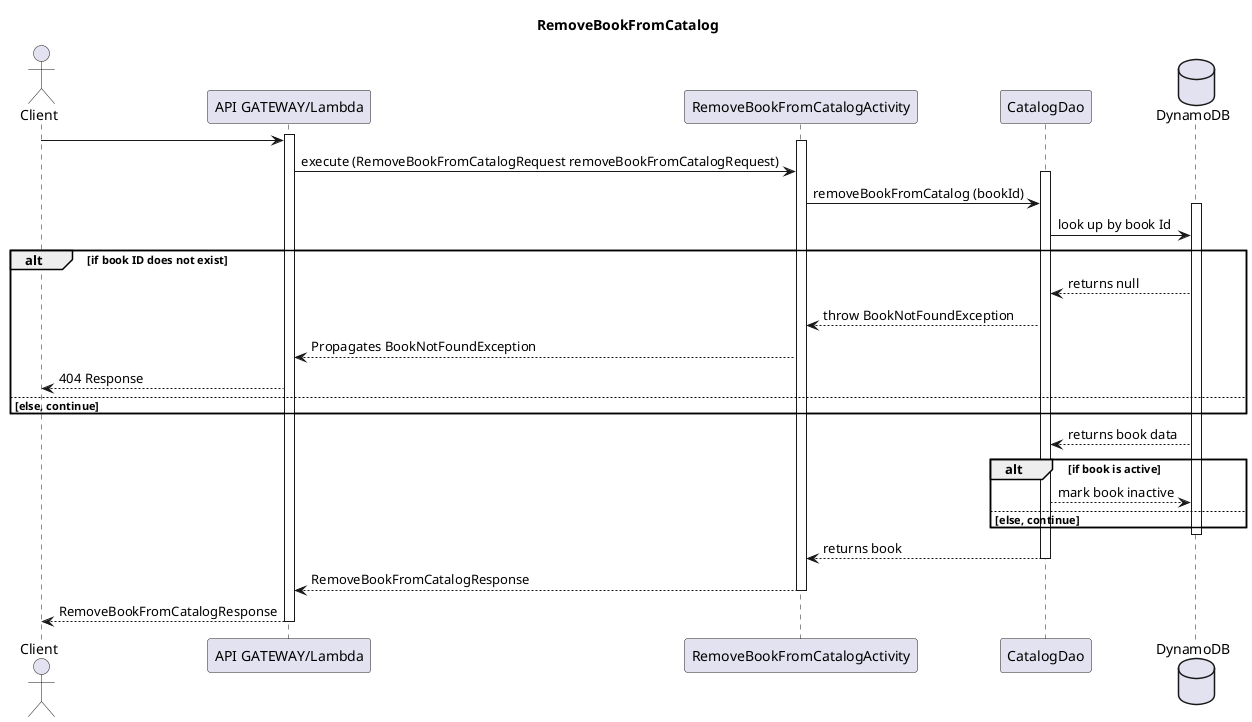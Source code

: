PARTICIPANTS: use this file for creating the remove book from catalog diagram in mastery task 01
@startuml
title RemoveBookFromCatalog

actor Client
participant "API GATEWAY/Lambda"
participant RemoveBookFromCatalogActivity
participant CatalogDao
database DynamoDB

activate "API GATEWAY/Lambda"
Client -> "API GATEWAY/Lambda"
activate RemoveBookFromCatalogActivity
"API GATEWAY/Lambda" -> RemoveBookFromCatalogActivity: execute (RemoveBookFromCatalogRequest removeBookFromCatalogRequest)
activate CatalogDao
RemoveBookFromCatalogActivity -> CatalogDao: removeBookFromCatalog (bookId)
activate DynamoDB
CatalogDao -> DynamoDB: look up by book Id

alt if book ID does not exist
    CatalogDao <-- DynamoDB : returns null
    RemoveBookFromCatalogActivity<-- CatalogDao : throw BookNotFoundException
    "API GATEWAY/Lambda" <-- RemoveBookFromCatalogActivity: Propagates BookNotFoundException
    Client <-- "API GATEWAY/Lambda" : 404 Response
else else, continue
end

CatalogDao <-- DynamoDB: returns book data
alt if book is active
CatalogDao --> DynamoDB: mark book inactive
else else, continue
end

deactivate DynamoDB
RemoveBookFromCatalogActivity <-- CatalogDao: returns book
deactivate CatalogDao
"API GATEWAY/Lambda" <-- RemoveBookFromCatalogActivity: RemoveBookFromCatalogResponse
deactivate RemoveBookFromCatalogActivity
Client <-- "API GATEWAY/Lambda": RemoveBookFromCatalogResponse
deactivate "API GATEWAY/Lambda"



@enduml



'alt if playlist ID does not exist
'    PlaylistDao <-- DynamoDB : null
'    Lambda <-- PlaylistDao : throw PlaylistNotFoundException
'    APIGateway <-- Lambda
'    Client <-- APIGateway : 404 Response
'else otherwise, continue
'end

'PlaylistDao <-- DynamoDB : Playlist
'GetPlaylistActivity <-- PlaylistDao : Playlist
'GetPlaylistActivity -> ModelConverter : toPlaylistModel(Playlist)
'activate ModelConverter
'GetPlaylistActivity <-- ModelConverter : PlaylistModel
'deactivate ModelConverter
'Lambda <-- GetPlaylistActivity : GetPlaylistResult
'APIGateway <-- Lambda
'deactivate PlaylistDao
'deactivate GetPlaylistActivity
'deactivate Lambda
'Client <-- APIGateway : 200 Response
'deactivate Client